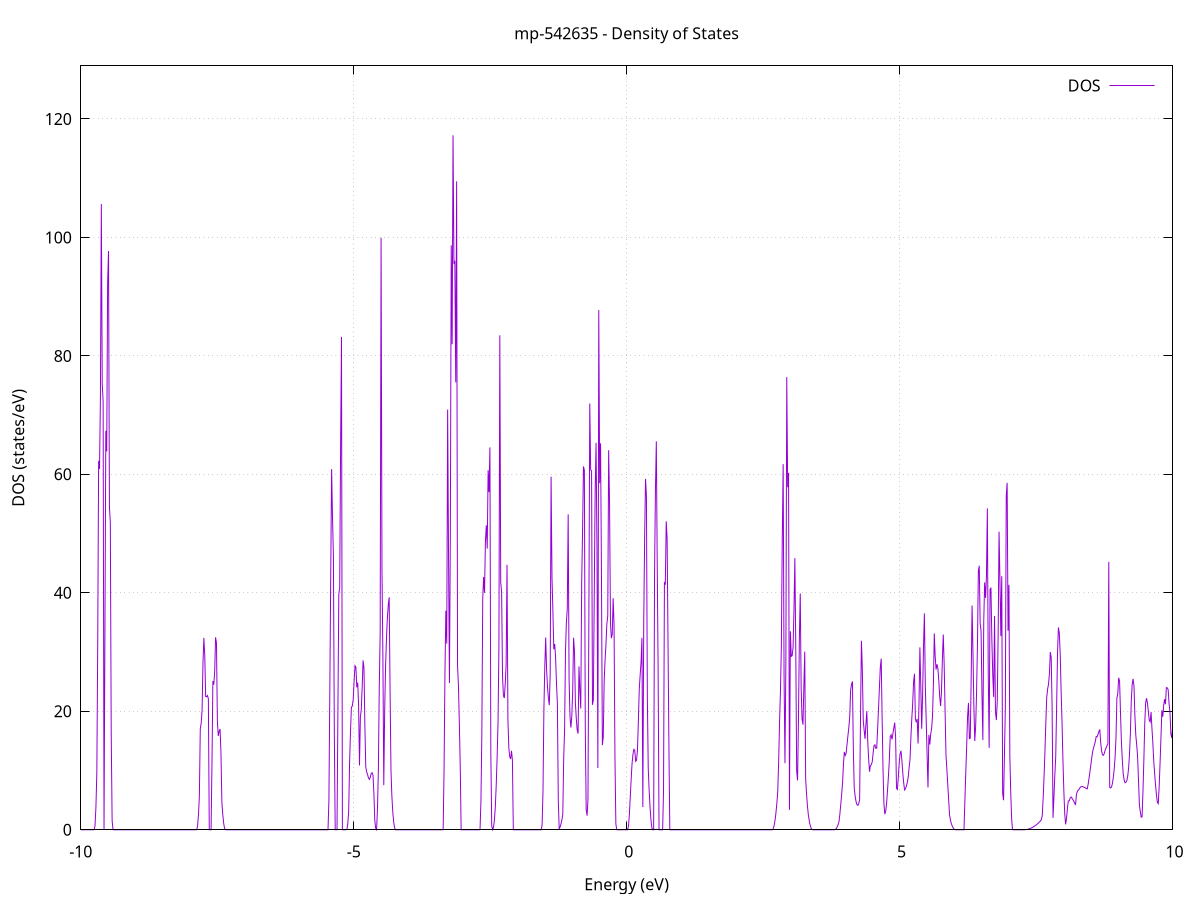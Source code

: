 set title 'mp-542635 - Density of States'
set xlabel 'Energy (eV)'
set ylabel 'DOS (states/eV)'
set grid
set xrange [-10:10]
set yrange [0:128.962]
set xzeroaxis lt -1
set terminal png size 800,600
set output 'mp-542635_dos_gnuplot.png'
plot '-' using 1:2 with lines title 'DOS'
-19.165200 0.000000
-19.148700 0.000000
-19.132200 0.000000
-19.115700 0.000000
-19.099300 0.000000
-19.082800 0.000000
-19.066300 0.000000
-19.049800 0.000000
-19.033300 0.000000
-19.016900 0.000000
-19.000400 0.000000
-18.983900 0.000000
-18.967400 0.000000
-18.951000 0.000000
-18.934500 0.000000
-18.918000 0.000000
-18.901500 0.000000
-18.885000 0.000000
-18.868600 0.000000
-18.852100 0.000000
-18.835600 0.000000
-18.819100 0.000000
-18.802600 0.000000
-18.786200 0.000000
-18.769700 0.000000
-18.753200 0.000000
-18.736700 0.000000
-18.720200 0.000000
-18.703800 0.000000
-18.687300 0.000000
-18.670800 0.000000
-18.654300 0.000000
-18.637800 0.000000
-18.621400 0.000000
-18.604900 0.000000
-18.588400 0.000000
-18.571900 0.000000
-18.555500 0.000000
-18.539000 0.000000
-18.522500 0.000000
-18.506000 0.000000
-18.489500 0.000000
-18.473100 0.000000
-18.456600 0.000000
-18.440100 0.000000
-18.423600 0.000000
-18.407100 0.000000
-18.390700 0.000000
-18.374200 0.000000
-18.357700 0.000000
-18.341200 0.000000
-18.324700 0.000000
-18.308300 0.000000
-18.291800 0.000000
-18.275300 0.000000
-18.258800 0.000000
-18.242300 0.000000
-18.225900 0.000000
-18.209400 0.000000
-18.192900 0.000000
-18.176400 0.000000
-18.160000 0.000000
-18.143500 0.000000
-18.127000 0.000000
-18.110500 0.000000
-18.094000 0.000000
-18.077600 0.000000
-18.061100 0.000000
-18.044600 0.000000
-18.028100 0.000000
-18.011600 0.000000
-17.995200 0.000000
-17.978700 0.000000
-17.962200 0.000000
-17.945700 0.000000
-17.929200 0.000000
-17.912800 0.000000
-17.896300 0.000000
-17.879800 0.000000
-17.863300 0.000000
-17.846800 0.000000
-17.830400 0.000000
-17.813900 0.000000
-17.797400 0.000000
-17.780900 0.000000
-17.764500 0.000000
-17.748000 0.000000
-17.731500 0.000000
-17.715000 0.000000
-17.698500 0.000000
-17.682100 0.000000
-17.665600 0.127100
-17.649100 18.308100
-17.632600 59.020100
-17.616100 100.242300
-17.599700 89.101000
-17.583200 0.000000
-17.566700 77.704600
-17.550200 98.904400
-17.533700 75.904700
-17.517300 0.000000
-17.500800 0.000000
-17.484300 0.000000
-17.467800 0.000000
-17.451300 0.000000
-17.434900 0.000000
-17.418400 0.000000
-17.401900 0.000000
-17.385400 0.000000
-17.369000 0.000000
-17.352500 0.000000
-17.336000 0.000000
-17.319500 0.000000
-17.303000 0.000000
-17.286600 0.000000
-17.270100 0.000000
-17.253600 0.000000
-17.237100 0.000000
-17.220600 0.000000
-17.204200 0.000000
-17.187700 0.000000
-17.171200 0.000000
-17.154700 0.000000
-17.138200 0.000000
-17.121800 0.000000
-17.105300 0.000000
-17.088800 0.000000
-17.072300 0.000000
-17.055800 0.000000
-17.039400 0.000000
-17.022900 0.000000
-17.006400 0.000000
-16.989900 0.000000
-16.973500 0.000000
-16.957000 0.000000
-16.940500 0.000000
-16.924000 0.000000
-16.907500 0.000000
-16.891100 0.000000
-16.874600 0.000000
-16.858100 0.000000
-16.841600 0.000000
-16.825100 0.000000
-16.808700 0.000000
-16.792200 0.000000
-16.775700 0.000000
-16.759200 0.000000
-16.742700 0.000000
-16.726300 0.000000
-16.709800 0.000000
-16.693300 0.000000
-16.676800 0.000000
-16.660300 0.000000
-16.643900 0.000000
-16.627400 0.000000
-16.610900 0.000000
-16.594400 0.000000
-16.578000 0.000000
-16.561500 0.000000
-16.545000 0.000000
-16.528500 0.000000
-16.512000 0.000000
-16.495600 0.000000
-16.479100 0.000000
-16.462600 0.000000
-16.446100 0.000000
-16.429600 0.000000
-16.413200 0.000000
-16.396700 0.000000
-16.380200 0.000000
-16.363700 0.000000
-16.347200 0.000000
-16.330800 0.000000
-16.314300 0.000000
-16.297800 0.000000
-16.281300 0.000000
-16.264800 0.000000
-16.248400 0.000000
-16.231900 0.000000
-16.215400 0.000000
-16.198900 0.000000
-16.182500 0.000000
-16.166000 0.000000
-16.149500 0.000000
-16.133000 0.000000
-16.116500 0.000000
-16.100100 0.000000
-16.083600 0.000000
-16.067100 0.000000
-16.050600 0.000000
-16.034100 0.000000
-16.017700 0.000000
-16.001200 0.000000
-15.984700 0.000000
-15.968200 0.000000
-15.951700 0.000000
-15.935300 0.000000
-15.918800 238.675100
-15.902300 149.406500
-15.885800 101.521300
-15.869300 0.000000
-15.852900 144.527300
-15.836400 216.382800
-15.819900 218.654500
-15.803400 0.000000
-15.787000 0.000000
-15.770500 0.000000
-15.754000 0.000000
-15.737500 0.000000
-15.721000 0.000000
-15.704600 0.000000
-15.688100 0.000000
-15.671600 0.000000
-15.655100 0.000000
-15.638600 0.000000
-15.622200 0.000000
-15.605700 0.000000
-15.589200 0.000000
-15.572700 0.000000
-15.556200 0.000000
-15.539800 0.000000
-15.523300 0.000000
-15.506800 0.000000
-15.490300 0.000000
-15.473900 0.000000
-15.457400 0.000000
-15.440900 0.000000
-15.424400 0.000000
-15.407900 0.000000
-15.391500 0.000000
-15.375000 0.000000
-15.358500 0.000000
-15.342000 0.000000
-15.325500 0.000000
-15.309100 0.000000
-15.292600 0.000000
-15.276100 0.000000
-15.259600 0.000000
-15.243100 0.000000
-15.226700 0.000000
-15.210200 0.000000
-15.193700 0.000000
-15.177200 0.000000
-15.160700 0.000000
-15.144300 0.000000
-15.127800 0.000000
-15.111300 0.000000
-15.094800 0.000000
-15.078400 0.000000
-15.061900 0.000000
-15.045400 0.000000
-15.028900 0.000000
-15.012400 0.000000
-14.996000 0.000000
-14.979500 0.000000
-14.963000 0.000000
-14.946500 0.000000
-14.930000 0.000000
-14.913600 0.000000
-14.897100 0.000000
-14.880600 0.000000
-14.864100 0.000000
-14.847600 0.000000
-14.831200 0.000000
-14.814700 0.000000
-14.798200 0.000000
-14.781700 0.000000
-14.765200 0.000000
-14.748800 0.000000
-14.732300 0.000000
-14.715800 0.000000
-14.699300 0.000000
-14.682900 0.000000
-14.666400 0.000000
-14.649900 0.000000
-14.633400 0.000000
-14.616900 0.000000
-14.600500 0.000000
-14.584000 0.000000
-14.567500 0.000000
-14.551000 0.000000
-14.534500 0.000000
-14.518100 0.000000
-14.501600 0.000000
-14.485100 0.000000
-14.468600 0.000000
-14.452100 0.000000
-14.435700 0.000000
-14.419200 0.000000
-14.402700 0.000000
-14.386200 0.000000
-14.369700 0.000000
-14.353300 0.000000
-14.336800 0.000000
-14.320300 0.000000
-14.303800 0.000000
-14.287400 0.000000
-14.270900 0.000000
-14.254400 0.000000
-14.237900 0.000000
-14.221400 0.000000
-14.205000 0.000000
-14.188500 0.000000
-14.172000 0.000000
-14.155500 0.000000
-14.139000 0.000000
-14.122600 0.000000
-14.106100 0.000000
-14.089600 0.000000
-14.073100 0.000000
-14.056600 0.000000
-14.040200 0.000000
-14.023700 0.000000
-14.007200 0.000000
-13.990700 0.000000
-13.974200 0.000000
-13.957800 0.000000
-13.941300 0.000000
-13.924800 0.000000
-13.908300 0.000000
-13.891900 0.000000
-13.875400 0.000000
-13.858900 0.000000
-13.842400 0.000000
-13.825900 0.000000
-13.809500 0.000000
-13.793000 0.000000
-13.776500 0.000000
-13.760000 0.000000
-13.743500 0.000000
-13.727100 0.000000
-13.710600 0.000000
-13.694100 0.000000
-13.677600 0.000000
-13.661100 0.000000
-13.644700 0.000000
-13.628200 0.000000
-13.611700 0.000000
-13.595200 0.000000
-13.578700 0.000000
-13.562300 0.000000
-13.545800 0.000000
-13.529300 0.000000
-13.512800 0.000000
-13.496400 0.000000
-13.479900 0.000000
-13.463400 0.000000
-13.446900 0.000000
-13.430400 15.335300
-13.414000 131.116100
-13.397500 90.756400
-13.381000 0.000000
-13.364500 0.000000
-13.348000 89.172900
-13.331600 109.199500
-13.315100 54.037100
-13.298600 0.000000
-13.282100 0.000000
-13.265600 0.000000
-13.249200 0.000000
-13.232700 0.000000
-13.216200 0.000000
-13.199700 0.000000
-13.183200 0.000000
-13.166800 0.000000
-13.150300 0.000000
-13.133800 13.574600
-13.117300 96.789800
-13.100900 15.426200
-13.084400 133.905900
-13.067900 0.142500
-13.051400 0.000000
-13.034900 0.000000
-13.018500 0.000000
-13.002000 0.000000
-12.985500 0.000000
-12.969000 0.000000
-12.952500 0.000000
-12.936100 0.000000
-12.919600 0.000000
-12.903100 0.000000
-12.886600 0.000000
-12.870100 0.000000
-12.853700 0.000000
-12.837200 0.000000
-12.820700 0.000000
-12.804200 0.000000
-12.787700 0.000000
-12.771300 0.000000
-12.754800 0.000000
-12.738300 0.000000
-12.721800 0.000000
-12.705400 0.000000
-12.688900 0.000000
-12.672400 0.000000
-12.655900 0.000000
-12.639400 0.000000
-12.623000 0.000000
-12.606500 0.000000
-12.590000 0.000000
-12.573500 0.000000
-12.557000 0.000000
-12.540600 0.000000
-12.524100 0.000000
-12.507600 0.000000
-12.491100 0.000000
-12.474600 0.000000
-12.458200 0.000000
-12.441700 0.000000
-12.425200 0.000000
-12.408700 0.000000
-12.392200 0.000000
-12.375800 0.000000
-12.359300 0.000000
-12.342800 0.000000
-12.326300 0.000000
-12.309900 0.000000
-12.293400 0.000000
-12.276900 0.000000
-12.260400 0.000000
-12.243900 0.000000
-12.227500 0.000000
-12.211000 0.000000
-12.194500 0.000000
-12.178000 0.000000
-12.161500 0.000000
-12.145100 0.000000
-12.128600 0.000000
-12.112100 0.000000
-12.095600 0.000000
-12.079100 0.000000
-12.062700 0.000000
-12.046200 0.000000
-12.029700 0.000000
-12.013200 0.000000
-11.996700 0.000000
-11.980300 0.000000
-11.963800 0.000000
-11.947300 0.000000
-11.930800 0.000000
-11.914400 0.000000
-11.897900 0.000000
-11.881400 0.000000
-11.864900 0.000000
-11.848400 0.000000
-11.832000 0.000000
-11.815500 0.000000
-11.799000 0.000000
-11.782500 0.000000
-11.766000 0.000000
-11.749600 0.000000
-11.733100 0.000000
-11.716600 0.000000
-11.700100 0.000000
-11.683600 0.000000
-11.667200 0.000000
-11.650700 0.000000
-11.634200 0.000000
-11.617700 0.000000
-11.601200 0.000000
-11.584800 0.000000
-11.568300 0.000000
-11.551800 0.000000
-11.535300 0.000000
-11.518900 0.000000
-11.502400 0.000000
-11.485900 0.000000
-11.469400 0.000000
-11.452900 0.000000
-11.436500 0.000000
-11.420000 0.000000
-11.403500 0.000000
-11.387000 0.000000
-11.370500 0.000000
-11.354100 0.000000
-11.337600 0.000000
-11.321100 0.000000
-11.304600 0.000000
-11.288100 0.000000
-11.271700 0.000000
-11.255200 0.000000
-11.238700 0.000000
-11.222200 0.000000
-11.205700 0.000000
-11.189300 0.000000
-11.172800 0.000000
-11.156300 0.000000
-11.139800 0.000000
-11.123400 0.000000
-11.106900 0.000000
-11.090400 0.000000
-11.073900 0.000000
-11.057400 0.000000
-11.041000 0.000000
-11.024500 0.000000
-11.008000 0.000000
-10.991500 0.000000
-10.975000 0.000000
-10.958600 0.000000
-10.942100 0.000000
-10.925600 0.000000
-10.909100 0.000000
-10.892600 0.000000
-10.876200 0.000000
-10.859700 0.000000
-10.843200 0.000000
-10.826700 0.000000
-10.810200 0.000000
-10.793800 0.000000
-10.777300 0.000000
-10.760800 0.000000
-10.744300 0.000000
-10.727900 0.000000
-10.711400 0.000000
-10.694900 0.000000
-10.678400 0.000000
-10.661900 0.000000
-10.645500 0.000000
-10.629000 0.000000
-10.612500 0.000000
-10.596000 0.000000
-10.579500 0.000000
-10.563100 0.000000
-10.546600 0.000000
-10.530100 0.000000
-10.513600 0.000000
-10.497100 0.000000
-10.480700 0.000000
-10.464200 0.000000
-10.447700 0.000000
-10.431200 0.000000
-10.414800 0.000000
-10.398300 0.000000
-10.381800 0.000000
-10.365300 0.000000
-10.348800 0.000000
-10.332400 0.000000
-10.315900 0.000000
-10.299400 0.000000
-10.282900 0.000000
-10.266400 0.000000
-10.250000 0.000000
-10.233500 0.000000
-10.217000 0.000000
-10.200500 0.000000
-10.184000 0.000000
-10.167600 0.000000
-10.151100 0.000000
-10.134600 0.000000
-10.118100 0.000000
-10.101600 0.000000
-10.085200 0.000000
-10.068700 0.000000
-10.052200 0.000000
-10.035700 0.000000
-10.019300 0.000000
-10.002800 0.000000
-9.986300 0.000000
-9.969800 0.000000
-9.953300 0.000000
-9.936900 0.000000
-9.920400 0.000000
-9.903900 0.000000
-9.887400 0.000000
-9.870900 0.000000
-9.854500 0.000000
-9.838000 0.000000
-9.821500 0.000000
-9.805000 0.000000
-9.788500 0.000000
-9.772100 0.000000
-9.755600 0.000000
-9.739100 0.699800
-9.722600 3.857800
-9.706100 9.695800
-9.689700 31.930100
-9.673200 62.289100
-9.656700 60.911900
-9.640200 73.171200
-9.623800 105.635200
-9.607300 75.354800
-9.590800 72.275500
-9.574300 0.000000
-9.557800 33.972900
-9.541400 67.356200
-9.524900 63.877100
-9.508400 92.323300
-9.491900 97.706400
-9.475400 54.565300
-9.459000 51.900800
-9.442500 16.137400
-9.426000 1.546800
-9.409500 0.000000
-9.393000 0.000000
-9.376600 0.000000
-9.360100 0.000000
-9.343600 0.000000
-9.327100 0.000000
-9.310600 0.000000
-9.294200 0.000000
-9.277700 0.000000
-9.261200 0.000000
-9.244700 0.000000
-9.228300 0.000000
-9.211800 0.000000
-9.195300 0.000000
-9.178800 0.000000
-9.162300 0.000000
-9.145900 0.000000
-9.129400 0.000000
-9.112900 0.000000
-9.096400 0.000000
-9.079900 0.000000
-9.063500 0.000000
-9.047000 0.000000
-9.030500 0.000000
-9.014000 0.000000
-8.997500 0.000000
-8.981100 0.000000
-8.964600 0.000000
-8.948100 0.000000
-8.931600 0.000000
-8.915100 0.000000
-8.898700 0.000000
-8.882200 0.000000
-8.865700 0.000000
-8.849200 0.000000
-8.832800 0.000000
-8.816300 0.000000
-8.799800 0.000000
-8.783300 0.000000
-8.766800 0.000000
-8.750400 0.000000
-8.733900 0.000000
-8.717400 0.000000
-8.700900 0.000000
-8.684400 0.000000
-8.668000 0.000000
-8.651500 0.000000
-8.635000 0.000000
-8.618500 0.000000
-8.602000 0.000000
-8.585600 0.000000
-8.569100 0.000000
-8.552600 0.000000
-8.536100 0.000000
-8.519600 0.000000
-8.503200 0.000000
-8.486700 0.000000
-8.470200 0.000000
-8.453700 0.000000
-8.437300 0.000000
-8.420800 0.000000
-8.404300 0.000000
-8.387800 0.000000
-8.371300 0.000000
-8.354900 0.000000
-8.338400 0.000000
-8.321900 0.000000
-8.305400 0.000000
-8.288900 0.000000
-8.272500 0.000000
-8.256000 0.000000
-8.239500 0.000000
-8.223000 0.000000
-8.206500 0.000000
-8.190100 0.000000
-8.173600 0.000000
-8.157100 0.000000
-8.140600 0.000000
-8.124100 0.000000
-8.107700 0.000000
-8.091200 0.000000
-8.074700 0.000000
-8.058200 0.000000
-8.041800 0.000000
-8.025300 0.000000
-8.008800 0.000000
-7.992300 0.000000
-7.975800 0.000000
-7.959400 0.000000
-7.942900 0.000000
-7.926400 0.000000
-7.909900 0.000000
-7.893400 0.000000
-7.877000 0.000000
-7.860500 0.629200
-7.844000 2.539500
-7.827500 5.730700
-7.811000 17.009700
-7.794600 18.010800
-7.778100 20.116100
-7.761600 28.169100
-7.745100 32.391700
-7.728600 29.295500
-7.712200 22.479200
-7.695700 22.459900
-7.679200 22.662200
-7.662700 22.107200
-7.646300 0.000000
-7.629800 0.000000
-7.613300 0.000000
-7.596800 11.279900
-7.580300 25.103200
-7.563900 24.500700
-7.547400 26.643200
-7.530900 32.501000
-7.514400 31.509300
-7.497900 18.365700
-7.481500 15.829300
-7.465000 16.639000
-7.448500 16.994300
-7.432000 12.925100
-7.415500 4.680200
-7.399100 2.591900
-7.382600 1.116300
-7.366100 0.253100
-7.349600 0.000000
-7.333100 0.000000
-7.316700 0.000000
-7.300200 0.000000
-7.283700 0.000000
-7.267200 0.000000
-7.250800 0.000000
-7.234300 0.000000
-7.217800 0.000000
-7.201300 0.000000
-7.184800 0.000000
-7.168400 0.000000
-7.151900 0.000000
-7.135400 0.000000
-7.118900 0.000000
-7.102400 0.000000
-7.086000 0.000000
-7.069500 0.000000
-7.053000 0.000000
-7.036500 0.000000
-7.020000 0.000000
-7.003600 0.000000
-6.987100 0.000000
-6.970600 0.000000
-6.954100 0.000000
-6.937600 0.000000
-6.921200 0.000000
-6.904700 0.000000
-6.888200 0.000000
-6.871700 0.000000
-6.855300 0.000000
-6.838800 0.000000
-6.822300 0.000000
-6.805800 0.000000
-6.789300 0.000000
-6.772900 0.000000
-6.756400 0.000000
-6.739900 0.000000
-6.723400 0.000000
-6.706900 0.000000
-6.690500 0.000000
-6.674000 0.000000
-6.657500 0.000000
-6.641000 0.000000
-6.624500 0.000000
-6.608100 0.000000
-6.591600 0.000000
-6.575100 0.000000
-6.558600 0.000000
-6.542100 0.000000
-6.525700 0.000000
-6.509200 0.000000
-6.492700 0.000000
-6.476200 0.000000
-6.459800 0.000000
-6.443300 0.000000
-6.426800 0.000000
-6.410300 0.000000
-6.393800 0.000000
-6.377400 0.000000
-6.360900 0.000000
-6.344400 0.000000
-6.327900 0.000000
-6.311400 0.000000
-6.295000 0.000000
-6.278500 0.000000
-6.262000 0.000000
-6.245500 0.000000
-6.229000 0.000000
-6.212600 0.000000
-6.196100 0.000000
-6.179600 0.000000
-6.163100 0.000000
-6.146600 0.000000
-6.130200 0.000000
-6.113700 0.000000
-6.097200 0.000000
-6.080700 0.000000
-6.064300 0.000000
-6.047800 0.000000
-6.031300 0.000000
-6.014800 0.000000
-5.998300 0.000000
-5.981900 0.000000
-5.965400 0.000000
-5.948900 0.000000
-5.932400 0.000000
-5.915900 0.000000
-5.899500 0.000000
-5.883000 0.000000
-5.866500 0.000000
-5.850000 0.000000
-5.833500 0.000000
-5.817100 0.000000
-5.800600 0.000000
-5.784100 0.000000
-5.767600 0.000000
-5.751100 0.000000
-5.734700 0.000000
-5.718200 0.000000
-5.701700 0.000000
-5.685200 0.000000
-5.668800 0.000000
-5.652300 0.000000
-5.635800 0.000000
-5.619300 0.000000
-5.602800 0.000000
-5.586400 0.000000
-5.569900 0.000000
-5.553400 0.000000
-5.536900 0.000000
-5.520400 0.000000
-5.504000 0.000000
-5.487500 0.000000
-5.471000 0.000000
-5.454500 4.939400
-5.438000 23.326900
-5.421600 42.354500
-5.405100 60.894000
-5.388600 52.692000
-5.372100 46.308500
-5.355700 16.854700
-5.339200 0.000000
-5.322700 0.000000
-5.306200 0.000000
-5.289700 20.160000
-5.273300 39.777200
-5.256800 40.924700
-5.240300 64.997100
-5.223800 83.211300
-5.207300 0.000000
-5.190900 0.000000
-5.174400 0.000000
-5.157900 0.000000
-5.141400 0.000000
-5.124900 0.057500
-5.108500 1.018600
-5.092000 3.164000
-5.075500 11.417200
-5.059000 16.607000
-5.042500 20.678100
-5.026100 20.885200
-5.009600 21.994500
-4.993100 25.087900
-4.976600 27.693600
-4.960200 27.473200
-4.943700 24.055800
-4.927200 24.838700
-4.910700 21.083900
-4.894200 10.866700
-4.877800 19.071100
-4.861300 20.313500
-4.844800 24.158100
-4.828300 28.601000
-4.811800 27.257200
-4.795400 17.379200
-4.778900 10.581300
-4.762400 9.761300
-4.745900 9.311400
-4.729400 8.736000
-4.713000 8.510100
-4.696500 8.857000
-4.680000 9.487000
-4.663500 9.644100
-4.647000 9.215000
-4.630600 6.227900
-4.614100 1.585100
-4.597600 0.256700
-4.581100 0.013500
-4.564700 3.557100
-4.548200 10.145100
-4.531700 24.209900
-4.515200 33.279300
-4.498700 99.937200
-4.482300 43.861100
-4.465800 29.455000
-4.449300 7.528200
-4.432800 20.123200
-4.416300 27.581900
-4.399900 32.381400
-4.383400 35.748800
-4.366900 37.989400
-4.350400 39.244000
-4.333900 23.351600
-4.317500 10.068300
-4.301000 5.672400
-4.284500 2.977300
-4.268000 1.335800
-4.251500 0.343500
-4.235100 0.000300
-4.218600 0.000000
-4.202100 0.000000
-4.185600 0.000000
-4.169200 0.000000
-4.152700 0.000000
-4.136200 0.000000
-4.119700 0.000000
-4.103200 0.000000
-4.086800 0.000000
-4.070300 0.000000
-4.053800 0.000000
-4.037300 0.000000
-4.020800 0.000000
-4.004400 0.000000
-3.987900 0.000000
-3.971400 0.000000
-3.954900 0.000000
-3.938400 0.000000
-3.922000 0.000000
-3.905500 0.000000
-3.889000 0.000000
-3.872500 0.000000
-3.856000 0.000000
-3.839600 0.000000
-3.823100 0.000000
-3.806600 0.000000
-3.790100 0.000000
-3.773700 0.000000
-3.757200 0.000000
-3.740700 0.000000
-3.724200 0.000000
-3.707700 0.000000
-3.691300 0.000000
-3.674800 0.000000
-3.658300 0.000000
-3.641800 0.000000
-3.625300 0.000000
-3.608900 0.000000
-3.592400 0.000000
-3.575900 0.000000
-3.559400 0.000000
-3.542900 0.000000
-3.526500 0.000000
-3.510000 0.000000
-3.493500 0.000000
-3.477000 0.000000
-3.460500 0.000000
-3.444100 0.000000
-3.427600 0.000000
-3.411100 0.000000
-3.394600 0.000000
-3.378200 0.000000
-3.361700 0.000000
-3.345200 9.974200
-3.328700 26.386500
-3.312200 36.979800
-3.295800 31.432600
-3.279300 70.940800
-3.262800 46.051200
-3.246300 24.770800
-3.229800 49.847700
-3.213400 98.670800
-3.196900 81.968600
-3.180400 117.237900
-3.163900 95.501400
-3.147400 96.054600
-3.131000 75.533700
-3.114500 109.468100
-3.098000 27.731100
-3.081500 24.365800
-3.065000 18.008900
-3.048600 10.764900
-3.032100 0.000000
-3.015600 0.000000
-2.999100 0.000000
-2.982700 0.000000
-2.966200 0.000000
-2.949700 0.000000
-2.933200 0.000000
-2.916700 0.000000
-2.900300 0.000000
-2.883800 0.000000
-2.867300 0.000000
-2.850800 0.000000
-2.834300 0.000000
-2.817900 0.000000
-2.801400 0.000000
-2.784900 0.000000
-2.768400 0.000000
-2.751900 0.000000
-2.735500 0.000000
-2.719000 0.000000
-2.702500 0.000000
-2.686000 0.000000
-2.669500 4.772500
-2.653100 15.917900
-2.636600 38.992600
-2.620100 42.667000
-2.603600 40.000100
-2.587200 48.713100
-2.570700 51.413900
-2.554200 47.465300
-2.537700 60.705000
-2.521200 57.001000
-2.504800 64.547500
-2.488300 13.013000
-2.471800 0.662400
-2.455300 0.017100
-2.438800 0.471200
-2.422400 1.597100
-2.405900 3.910100
-2.389400 7.483500
-2.372900 12.194600
-2.356400 18.038700
-2.340000 30.843100
-2.323500 83.485800
-2.307000 41.764800
-2.290500 40.176900
-2.274000 25.936100
-2.257600 22.654900
-2.241100 22.249500
-2.224600 24.570600
-2.208100 27.743700
-2.191700 44.727900
-2.175200 18.649700
-2.158700 13.857400
-2.142200 12.340200
-2.125700 11.943000
-2.109300 13.325400
-2.092800 11.765600
-2.076300 0.000000
-2.059800 0.000000
-2.043300 0.000000
-2.026900 0.000000
-2.010400 0.000000
-1.993900 0.000000
-1.977400 0.000000
-1.960900 0.000000
-1.944500 0.000000
-1.928000 0.000000
-1.911500 0.000000
-1.895000 0.000000
-1.878500 0.000000
-1.862100 0.000000
-1.845600 0.000000
-1.829100 0.000000
-1.812600 0.000000
-1.796200 0.000000
-1.779700 0.000000
-1.763200 0.000000
-1.746700 0.000000
-1.730200 0.000000
-1.713800 0.000000
-1.697300 0.000000
-1.680800 0.000000
-1.664300 0.000000
-1.647800 0.000000
-1.631400 0.000000
-1.614900 0.000000
-1.598400 0.000000
-1.581900 0.000000
-1.565400 0.000000
-1.549000 0.804600
-1.532500 6.429300
-1.516000 20.256400
-1.499500 27.573000
-1.483000 32.446300
-1.466600 26.987100
-1.450100 24.160400
-1.433600 22.253400
-1.417100 21.031700
-1.400700 26.177400
-1.384200 59.609100
-1.367700 42.608000
-1.351200 36.971300
-1.334700 30.478300
-1.318300 31.363700
-1.301800 29.114800
-1.285300 24.643900
-1.268800 21.373000
-1.252300 5.013000
-1.235900 0.137400
-1.219400 0.459200
-1.202900 0.969400
-1.186400 1.668100
-1.169900 2.592200
-1.153500 11.996700
-1.137000 16.766300
-1.120500 29.988600
-1.104000 34.980300
-1.087500 37.369700
-1.071100 53.253300
-1.054600 25.525700
-1.038100 19.140300
-1.021600 17.255600
-1.005200 19.101000
-0.988700 23.251800
-0.972200 32.420300
-0.955700 30.117000
-0.939200 21.494100
-0.922800 18.823000
-0.906300 16.851500
-0.889800 16.233500
-0.873300 27.576800
-0.856800 23.408700
-0.840400 20.466500
-0.823900 41.630400
-0.807400 50.491100
-0.790900 61.340400
-0.774400 60.662600
-0.758000 17.520100
-0.741500 3.473700
-0.725000 2.382800
-0.708500 5.115600
-0.692000 35.714900
-0.675600 71.962500
-0.659100 60.744800
-0.642600 60.609800
-0.626100 21.097000
-0.609700 21.897800
-0.593200 39.952500
-0.576700 57.301900
-0.560200 65.321300
-0.543700 47.468000
-0.527300 10.421200
-0.510800 87.725100
-0.494300 58.493600
-0.477800 65.247500
-0.461300 43.084600
-0.444900 14.284900
-0.428400 15.648600
-0.411900 25.064000
-0.395400 28.625700
-0.378900 31.311000
-0.362500 34.742700
-0.346000 36.092400
-0.329500 64.077300
-0.313000 55.155000
-0.296600 34.892400
-0.280100 32.350700
-0.263600 33.013000
-0.247100 39.106700
-0.230600 34.591200
-0.214200 12.275800
-0.197700 1.017400
-0.181200 0.000000
-0.164700 0.000000
-0.148200 0.000000
-0.131800 0.000000
-0.115300 0.000000
-0.098800 0.000000
-0.082300 0.000000
-0.065800 0.000000
-0.049400 0.000000
-0.032900 0.000000
-0.016400 0.000000
0.000100 0.000000
0.016600 0.000000
0.033000 0.578800
0.049500 2.483600
0.066000 5.480000
0.082500 8.481400
0.098900 11.130600
0.115400 12.704800
0.131900 13.577300
0.148400 13.456600
0.164900 11.560600
0.181300 11.721400
0.197800 13.376500
0.214300 18.172200
0.230800 23.643900
0.247300 26.109100
0.263700 28.217000
0.280200 32.403300
0.296700 3.844400
0.313200 35.176600
0.329700 49.370400
0.346100 59.236200
0.362600 56.303700
0.379100 22.457900
0.395600 10.370300
0.412100 6.729600
0.428500 3.840900
0.445000 1.704300
0.461500 0.351600
0.478000 0.000000
0.494400 0.000000
0.510900 42.901500
0.527400 57.301200
0.543900 65.575100
0.560400 44.651100
0.576800 26.957000
0.593300 0.000000
0.609800 0.000000
0.626300 0.000000
0.642800 0.000000
0.659200 0.000000
0.675700 6.516800
0.692200 41.703000
0.708700 41.498400
0.725200 52.067700
0.741600 49.115300
0.758100 31.387900
0.774600 13.981200
0.791100 0.000000
0.807600 0.000000
0.824000 0.000000
0.840500 0.000000
0.857000 0.000000
0.873500 0.000000
0.889900 0.000000
0.906400 0.000000
0.922900 0.000000
0.939400 0.000000
0.955900 0.000000
0.972300 0.000000
0.988800 0.000000
1.005300 0.000000
1.021800 0.000000
1.038300 0.000000
1.054700 0.000000
1.071200 0.000000
1.087700 0.000000
1.104200 0.000000
1.120700 0.000000
1.137100 0.000000
1.153600 0.000000
1.170100 0.000000
1.186600 0.000000
1.203100 0.000000
1.219500 0.000000
1.236000 0.000000
1.252500 0.000000
1.269000 0.000000
1.285400 0.000000
1.301900 0.000000
1.318400 0.000000
1.334900 0.000000
1.351400 0.000000
1.367800 0.000000
1.384300 0.000000
1.400800 0.000000
1.417300 0.000000
1.433800 0.000000
1.450200 0.000000
1.466700 0.000000
1.483200 0.000000
1.499700 0.000000
1.516200 0.000000
1.532600 0.000000
1.549100 0.000000
1.565600 0.000000
1.582100 0.000000
1.598600 0.000000
1.615000 0.000000
1.631500 0.000000
1.648000 0.000000
1.664500 0.000000
1.680900 0.000000
1.697400 0.000000
1.713900 0.000000
1.730400 0.000000
1.746900 0.000000
1.763300 0.000000
1.779800 0.000000
1.796300 0.000000
1.812800 0.000000
1.829300 0.000000
1.845700 0.000000
1.862200 0.000000
1.878700 0.000000
1.895200 0.000000
1.911700 0.000000
1.928100 0.000000
1.944600 0.000000
1.961100 0.000000
1.977600 0.000000
1.994100 0.000000
2.010500 0.000000
2.027000 0.000000
2.043500 0.000000
2.060000 0.000000
2.076400 0.000000
2.092900 0.000000
2.109400 0.000000
2.125900 0.000000
2.142400 0.000000
2.158800 0.000000
2.175300 0.000000
2.191800 0.000000
2.208300 0.000000
2.224800 0.000000
2.241200 0.000000
2.257700 0.000000
2.274200 0.000000
2.290700 0.000000
2.307200 0.000000
2.323600 0.000000
2.340100 0.000000
2.356600 0.000000
2.373100 0.000000
2.389600 0.000000
2.406000 0.000000
2.422500 0.000000
2.439000 0.000000
2.455500 0.000000
2.471900 0.000000
2.488400 0.000000
2.504900 0.000000
2.521400 0.000000
2.537900 0.000000
2.554300 0.000000
2.570800 0.000000
2.587300 0.000000
2.603800 0.000000
2.620300 0.000000
2.636700 0.000000
2.653200 0.000000
2.669700 0.002000
2.686200 0.209900
2.702700 0.759900
2.719100 1.651900
2.735600 2.895200
2.752100 4.506800
2.768600 6.487200
2.785100 11.750300
2.801500 18.186800
2.818000 23.458700
2.834500 31.089000
2.851000 49.182300
2.867400 61.724400
2.883900 26.050600
2.900400 11.236200
2.916900 27.939800
2.933400 76.421100
2.949800 57.825500
2.966300 60.251900
2.982800 3.364400
2.999300 33.511200
3.015800 29.283500
3.032200 29.371100
3.048700 30.752900
3.065200 36.989200
3.081700 45.859300
3.098200 30.854200
3.114600 9.926300
3.131100 8.345700
3.147600 18.495000
3.164100 32.246700
3.180600 39.891700
3.197000 23.947500
3.213500 18.730200
3.230000 17.749000
3.246500 24.203200
3.262900 30.073500
3.279400 8.592300
3.295900 6.016300
3.312400 3.990100
3.328900 2.513500
3.345300 1.521900
3.361800 0.788700
3.378300 0.294300
3.394800 0.038800
3.411300 0.000000
3.427700 0.000000
3.444200 0.000000
3.460700 0.000000
3.477200 0.000000
3.493700 0.000000
3.510100 0.000000
3.526600 0.000000
3.543100 0.000000
3.559600 0.000000
3.576100 0.000000
3.592500 0.000000
3.609000 0.000000
3.625500 0.000000
3.642000 0.000000
3.658400 0.000000
3.674900 0.000000
3.691400 0.000000
3.707900 0.000000
3.724400 0.000000
3.740800 0.000000
3.757300 0.000000
3.773800 0.000000
3.790300 0.000000
3.806800 0.000000
3.823200 0.046400
3.839700 0.201200
3.856200 0.464600
3.872700 0.836700
3.889200 1.317400
3.905600 2.585400
3.922100 4.239300
3.938600 5.948500
3.955100 7.856200
3.971600 11.065800
3.988000 13.149700
4.004500 12.553700
4.021000 12.922100
4.037500 14.427000
4.053900 15.873400
4.070400 17.261500
4.086900 19.093300
4.103400 23.569300
4.119900 24.580000
4.136300 25.044300
4.152800 13.769700
4.169300 7.041800
4.185800 5.707600
4.202300 4.776200
4.218700 4.247600
4.235200 4.122000
4.251700 4.399200
4.268200 5.079300
4.284700 19.309300
4.301100 31.906200
4.317600 27.168400
4.334100 18.541300
4.350600 16.832600
4.367100 15.346100
4.383500 17.797500
4.400000 20.038600
4.416500 15.032800
4.433000 11.982200
4.449400 9.808700
4.465900 10.837200
4.482400 10.981300
4.498900 11.471900
4.515400 12.927800
4.531800 14.200600
4.548300 14.345900
4.564800 13.743200
4.581300 13.788200
4.597800 17.023400
4.614200 20.472400
4.630700 23.954200
4.647200 27.469000
4.663700 28.888200
4.680200 19.046600
4.696600 10.253100
4.713100 4.488800
4.729600 2.643200
4.746100 3.098000
4.762500 4.493800
4.779000 6.605700
4.795500 9.036200
4.812000 11.631800
4.828500 15.726100
4.844900 16.022500
4.861400 15.265700
4.877900 16.213100
4.894400 17.191000
4.910900 18.097700
4.927300 15.687700
4.943800 7.006700
4.960300 6.803800
4.976800 8.869400
4.993300 11.327200
5.009700 12.820900
5.026200 13.332700
5.042700 11.721100
5.059200 9.562800
5.075700 7.895400
5.092100 6.719100
5.108600 6.913100
5.125100 7.391300
5.141600 7.986900
5.158000 8.871400
5.174500 10.485700
5.191000 11.820100
5.207500 15.566700
5.224000 18.752200
5.240400 21.375000
5.256900 24.973600
5.273400 26.340700
5.289900 18.734700
5.306400 18.139600
5.322800 18.707400
5.339300 14.553500
5.355800 21.269100
5.372300 30.798400
5.388800 24.255600
5.405200 17.043600
5.421700 22.624600
5.438200 30.797500
5.454700 36.536200
5.471200 24.475100
5.487600 18.572300
5.504100 12.702500
5.520600 7.140900
5.537100 16.030100
5.553500 14.399400
5.570000 16.128200
5.586500 17.040500
5.603000 19.089400
5.619500 24.502400
5.635900 33.148800
5.652400 29.293700
5.668900 27.040000
5.685400 27.947700
5.701900 27.264300
5.718300 25.216000
5.734800 22.531300
5.751300 20.890900
5.767800 23.347200
5.784300 28.825600
5.800700 32.953100
5.817200 27.871500
5.833700 20.062800
5.850200 12.651500
5.866700 10.180000
5.883100 7.623400
5.899600 4.981500
5.916100 2.468700
5.932600 1.582400
5.949000 1.028400
5.965500 0.621800
5.982000 0.317000
5.998500 0.113900
6.015000 0.012500
6.031400 0.000000
6.047900 0.000000
6.064400 0.000000
6.080900 0.000000
6.097400 0.000000
6.113800 0.000000
6.130300 0.000000
6.146800 0.000000
6.163300 0.000000
6.179800 0.000000
6.196200 4.757800
6.212700 9.620900
6.229200 14.093100
6.245700 19.071300
6.262200 21.408800
6.278600 15.385000
6.295100 15.463300
6.311600 25.386900
6.328100 37.868100
6.344500 29.980300
6.361000 20.895000
6.377500 14.983700
6.394000 17.525000
6.410500 23.176200
6.426900 31.213900
6.443400 43.682100
6.459900 44.581300
6.476400 34.808500
6.492900 33.577800
6.509300 23.036100
6.525800 15.146100
6.542300 35.291500
6.558800 41.768000
6.575300 39.139900
6.591700 42.811200
6.608200 54.252700
6.624700 26.323500
6.641200 13.833200
6.657700 40.573300
6.674100 40.873100
6.690600 32.048400
6.707100 26.229400
6.723600 22.408500
6.740000 36.107700
6.756500 19.964200
6.773000 18.521200
6.789500 21.580200
6.806000 32.998200
6.822400 50.320100
6.838900 42.162800
6.855400 32.687100
6.871900 42.809000
6.888400 6.175100
6.904800 4.988000
6.921300 12.674200
6.937800 20.554700
6.954300 56.428200
6.970800 58.566500
6.987200 33.597400
7.003700 41.339800
7.020200 12.384000
7.036700 6.159400
7.053200 1.804100
7.069600 0.000000
7.086100 0.000000
7.102600 0.000000
7.119100 0.000000
7.135500 0.000000
7.152000 0.000000
7.168500 0.000000
7.185000 0.000000
7.201500 0.000000
7.217900 0.000000
7.234400 0.000000
7.250900 0.000000
7.267400 0.000000
7.283900 0.001700
7.300300 0.011200
7.316800 0.029300
7.333300 0.055900
7.349800 0.091000
7.366300 0.134600
7.382700 0.186700
7.399200 0.247300
7.415700 0.316400
7.432200 0.394000
7.448700 0.480100
7.465100 0.574800
7.481600 0.677900
7.498100 0.789500
7.514600 0.909600
7.531000 1.038300
7.547500 1.175400
7.564000 1.321100
7.580500 1.475200
7.597000 1.702000
7.613400 2.334500
7.629900 5.202100
7.646400 8.842200
7.662900 13.210500
7.679400 17.997900
7.695800 22.341600
7.712300 23.751400
7.728800 24.584400
7.745300 26.316700
7.761800 30.002400
7.778200 29.022000
7.794700 20.574200
7.811200 2.015400
7.827700 5.536200
7.844200 9.186200
7.860600 12.325800
7.877100 20.650600
7.893600 29.840300
7.910100 34.156100
7.926500 33.180300
7.943000 29.628700
7.959500 23.436800
7.976000 18.251700
7.992500 11.879300
8.008900 6.740100
8.025400 2.742700
8.041900 0.914100
8.058400 1.900100
8.074900 3.604700
8.091300 4.864500
8.107800 4.877600
8.124300 5.334800
8.140800 5.536700
8.157300 5.354700
8.173700 5.111500
8.190200 4.836600
8.206700 4.530100
8.223200 4.191800
8.239700 5.943200
8.256100 6.477000
8.272600 6.663700
8.289100 6.843100
8.305600 7.100600
8.322000 7.259700
8.338500 7.320400
8.355000 7.283500
8.371500 7.212300
8.388000 7.145800
8.404400 7.083800
8.420900 6.956000
8.437400 6.896100
8.453900 7.647900
8.470400 8.660300
8.486800 9.749200
8.503300 10.885600
8.519800 12.067900
8.536300 13.159800
8.552800 13.807000
8.569200 14.296200
8.585700 14.890500
8.602200 15.742400
8.618700 15.686600
8.635200 16.118300
8.651600 16.582200
8.668100 16.935400
8.684600 14.717200
8.701100 13.310400
8.717500 12.655300
8.734000 12.566400
8.750500 12.878300
8.767000 13.449700
8.783500 13.833900
8.799900 14.181000
8.816400 14.490800
8.832900 45.233100
8.849400 7.168200
8.865900 7.045200
8.882300 7.211700
8.898800 7.800300
8.915300 8.810800
8.931800 10.230500
8.948300 12.260600
8.964700 15.471300
8.981200 22.206000
8.997700 22.976300
9.014200 25.655100
9.030700 25.085500
9.047100 19.834400
9.063600 15.014400
9.080100 11.896700
9.096600 9.521400
9.113000 8.447900
9.129500 7.945400
9.146000 8.013800
9.162500 8.272000
9.179000 8.996800
9.195400 10.361700
9.211900 12.656200
9.228400 16.184100
9.244900 21.775200
9.261400 24.544900
9.277800 25.477400
9.294300 24.297600
9.310800 19.267400
9.327300 16.021100
9.343800 14.379100
9.360200 12.396500
9.376700 8.515800
9.393200 4.250500
9.409700 3.098400
9.426200 2.128100
9.442600 2.190200
9.459100 6.515700
9.475600 11.873700
9.492100 18.041000
9.508500 21.476200
9.525000 22.205500
9.541500 21.330600
9.558000 19.929900
9.574500 18.479600
9.590900 18.212100
9.607400 19.882800
9.623900 17.061200
9.640400 14.605400
9.656900 11.553000
9.673300 9.458100
9.689800 7.540900
9.706300 5.829900
9.722800 4.627200
9.739300 4.409200
9.755700 7.307300
9.772200 11.236500
9.788700 15.578800
9.805200 20.179500
9.821600 19.087000
9.838100 20.957300
9.854600 22.050800
9.871100 21.202700
9.887600 23.989500
9.904000 23.962400
9.920500 23.665200
9.937000 21.326100
9.953500 19.839800
9.970000 16.240800
9.986400 15.493800
10.002900 17.368200
10.019400 18.736600
10.035900 19.053500
10.052400 18.303500
10.068800 16.311500
10.085300 13.402900
10.101800 12.603900
10.118300 12.867800
10.134800 17.927600
10.151200 17.421800
10.167700 14.444600
10.184200 10.710200
10.200700 8.618000
10.217100 6.843000
10.233600 9.453900
10.250100 14.487400
10.266600 19.237900
10.283100 22.791400
10.299500 26.285000
10.316000 28.647500
10.332500 25.949700
10.349000 19.324700
10.365500 15.223600
10.381900 11.911000
10.398400 9.936700
10.414900 8.527500
10.431400 7.271200
10.447900 6.177600
10.464300 5.272800
10.480800 4.863200
10.497300 4.736100
10.513800 4.898800
10.530300 7.014800
10.546700 9.948200
10.563200 30.444900
10.579700 53.863900
10.596200 27.521100
10.612600 20.466000
10.629100 18.671200
10.645600 16.906400
10.662100 13.903400
10.678600 8.832800
10.695000 8.049000
10.711500 15.029700
10.728000 21.296200
10.744500 35.843100
10.761000 37.318400
10.777400 26.668800
10.793900 23.528600
10.810400 19.204500
10.826900 17.295500
10.843400 16.062500
10.859800 15.399400
10.876300 13.332700
10.892800 14.720600
10.909300 17.392700
10.925800 16.929800
10.942200 15.635000
10.958700 17.952300
10.975200 20.301800
10.991700 19.464400
11.008100 18.603700
11.024600 18.979800
11.041100 19.723500
11.057600 19.330200
11.074100 17.993300
11.090500 17.476000
11.107000 23.402400
11.123500 30.542500
11.140000 27.003300
11.156500 24.458300
11.172900 18.761500
11.189400 17.164200
11.205900 15.500400
11.222400 14.170400
11.238900 13.741600
11.255300 17.761700
11.271800 24.331200
11.288300 27.102600
11.304800 26.518900
11.321300 26.869400
11.337700 25.615300
11.354200 23.072100
11.370700 21.878200
11.387200 21.966900
11.403600 19.527500
11.420100 18.502900
11.436600 18.884500
11.453100 19.874900
11.469600 20.331300
11.486000 21.515100
11.502500 19.430400
11.519000 18.129600
11.535500 16.653100
11.552000 12.777500
11.568400 9.992100
11.584900 10.588500
11.601400 13.136500
11.617900 17.425900
11.634400 22.131700
11.650800 27.049700
11.667300 15.682900
11.683800 20.832100
11.700300 10.664500
11.716800 11.215400
11.733200 12.612600
11.749700 15.885000
11.766200 21.202900
11.782700 27.113700
11.799100 24.395000
11.815600 21.168500
11.832100 21.088500
11.848600 20.753000
11.865100 15.911400
11.881500 16.729500
11.898000 19.820500
11.914500 14.811100
11.931000 16.193200
11.947500 16.819900
11.963900 15.770800
11.980400 15.597700
11.996900 18.422800
12.013400 21.560700
12.029900 19.991600
12.046300 18.380900
12.062800 17.707400
12.079300 19.314100
12.095800 18.996500
12.112300 17.735400
12.128700 12.884600
12.145200 8.453900
12.161700 5.655400
12.178200 4.502400
12.194600 3.542100
12.211100 2.722800
12.227600 1.944500
12.244100 1.197300
12.260600 0.550100
12.277000 0.149700
12.293500 0.001000
12.310000 0.000000
12.326500 0.000000
12.343000 0.000000
12.359400 0.000000
12.375900 0.000000
12.392400 0.000000
12.408900 0.000000
12.425400 0.000000
12.441800 0.000000
12.458300 0.000000
12.474800 0.000000
12.491300 0.000000
12.507800 0.000000
12.524200 0.000000
12.540700 0.000000
12.557200 0.000000
12.573700 0.000000
12.590100 0.000000
12.606600 0.000000
12.623100 0.000000
12.639600 0.000000
12.656100 0.000000
12.672500 0.000000
12.689000 0.000000
12.705500 0.000000
12.722000 0.000000
12.738500 0.000000
12.754900 0.000000
12.771400 0.000000
12.787900 0.000000
12.804400 0.000000
12.820900 0.000000
12.837300 0.000000
12.853800 0.000000
12.870300 0.000000
12.886800 0.000000
12.903300 0.000000
12.919700 0.000000
12.936200 0.000000
12.952700 0.000000
12.969200 0.000000
12.985600 0.000000
13.002100 0.000000
13.018600 0.000000
13.035100 0.000000
13.051600 0.000000
13.068000 0.000000
13.084500 0.000000
13.101000 0.000000
13.117500 0.000000
13.134000 0.000000
13.150400 0.000000
13.166900 0.000000
13.183400 0.000000
13.199900 0.000000
13.216400 0.000000
13.232800 0.000000
13.249300 0.000000
13.265800 0.000000
13.282300 0.000000
13.298800 0.000000
13.315200 0.000000
13.331700 0.000000
13.348200 0.000000
13.364700 0.000000
13.381100 0.000000
13.397600 0.000000
13.414100 0.000000
13.430600 0.000000
13.447100 0.000000
13.463500 0.000000
13.480000 0.000000
13.496500 0.000000
13.513000 0.000000
13.529500 0.000000
13.545900 0.000000
13.562400 0.000000
13.578900 0.000000
13.595400 0.000000
13.611900 0.000000
13.628300 0.000000
13.644800 0.000000
13.661300 0.000000
13.677800 0.000000
13.694300 0.000000
13.710700 0.000000
13.727200 0.000000
13.743700 0.000000
13.760200 0.000000
13.776600 0.000000
13.793100 0.000000
e
